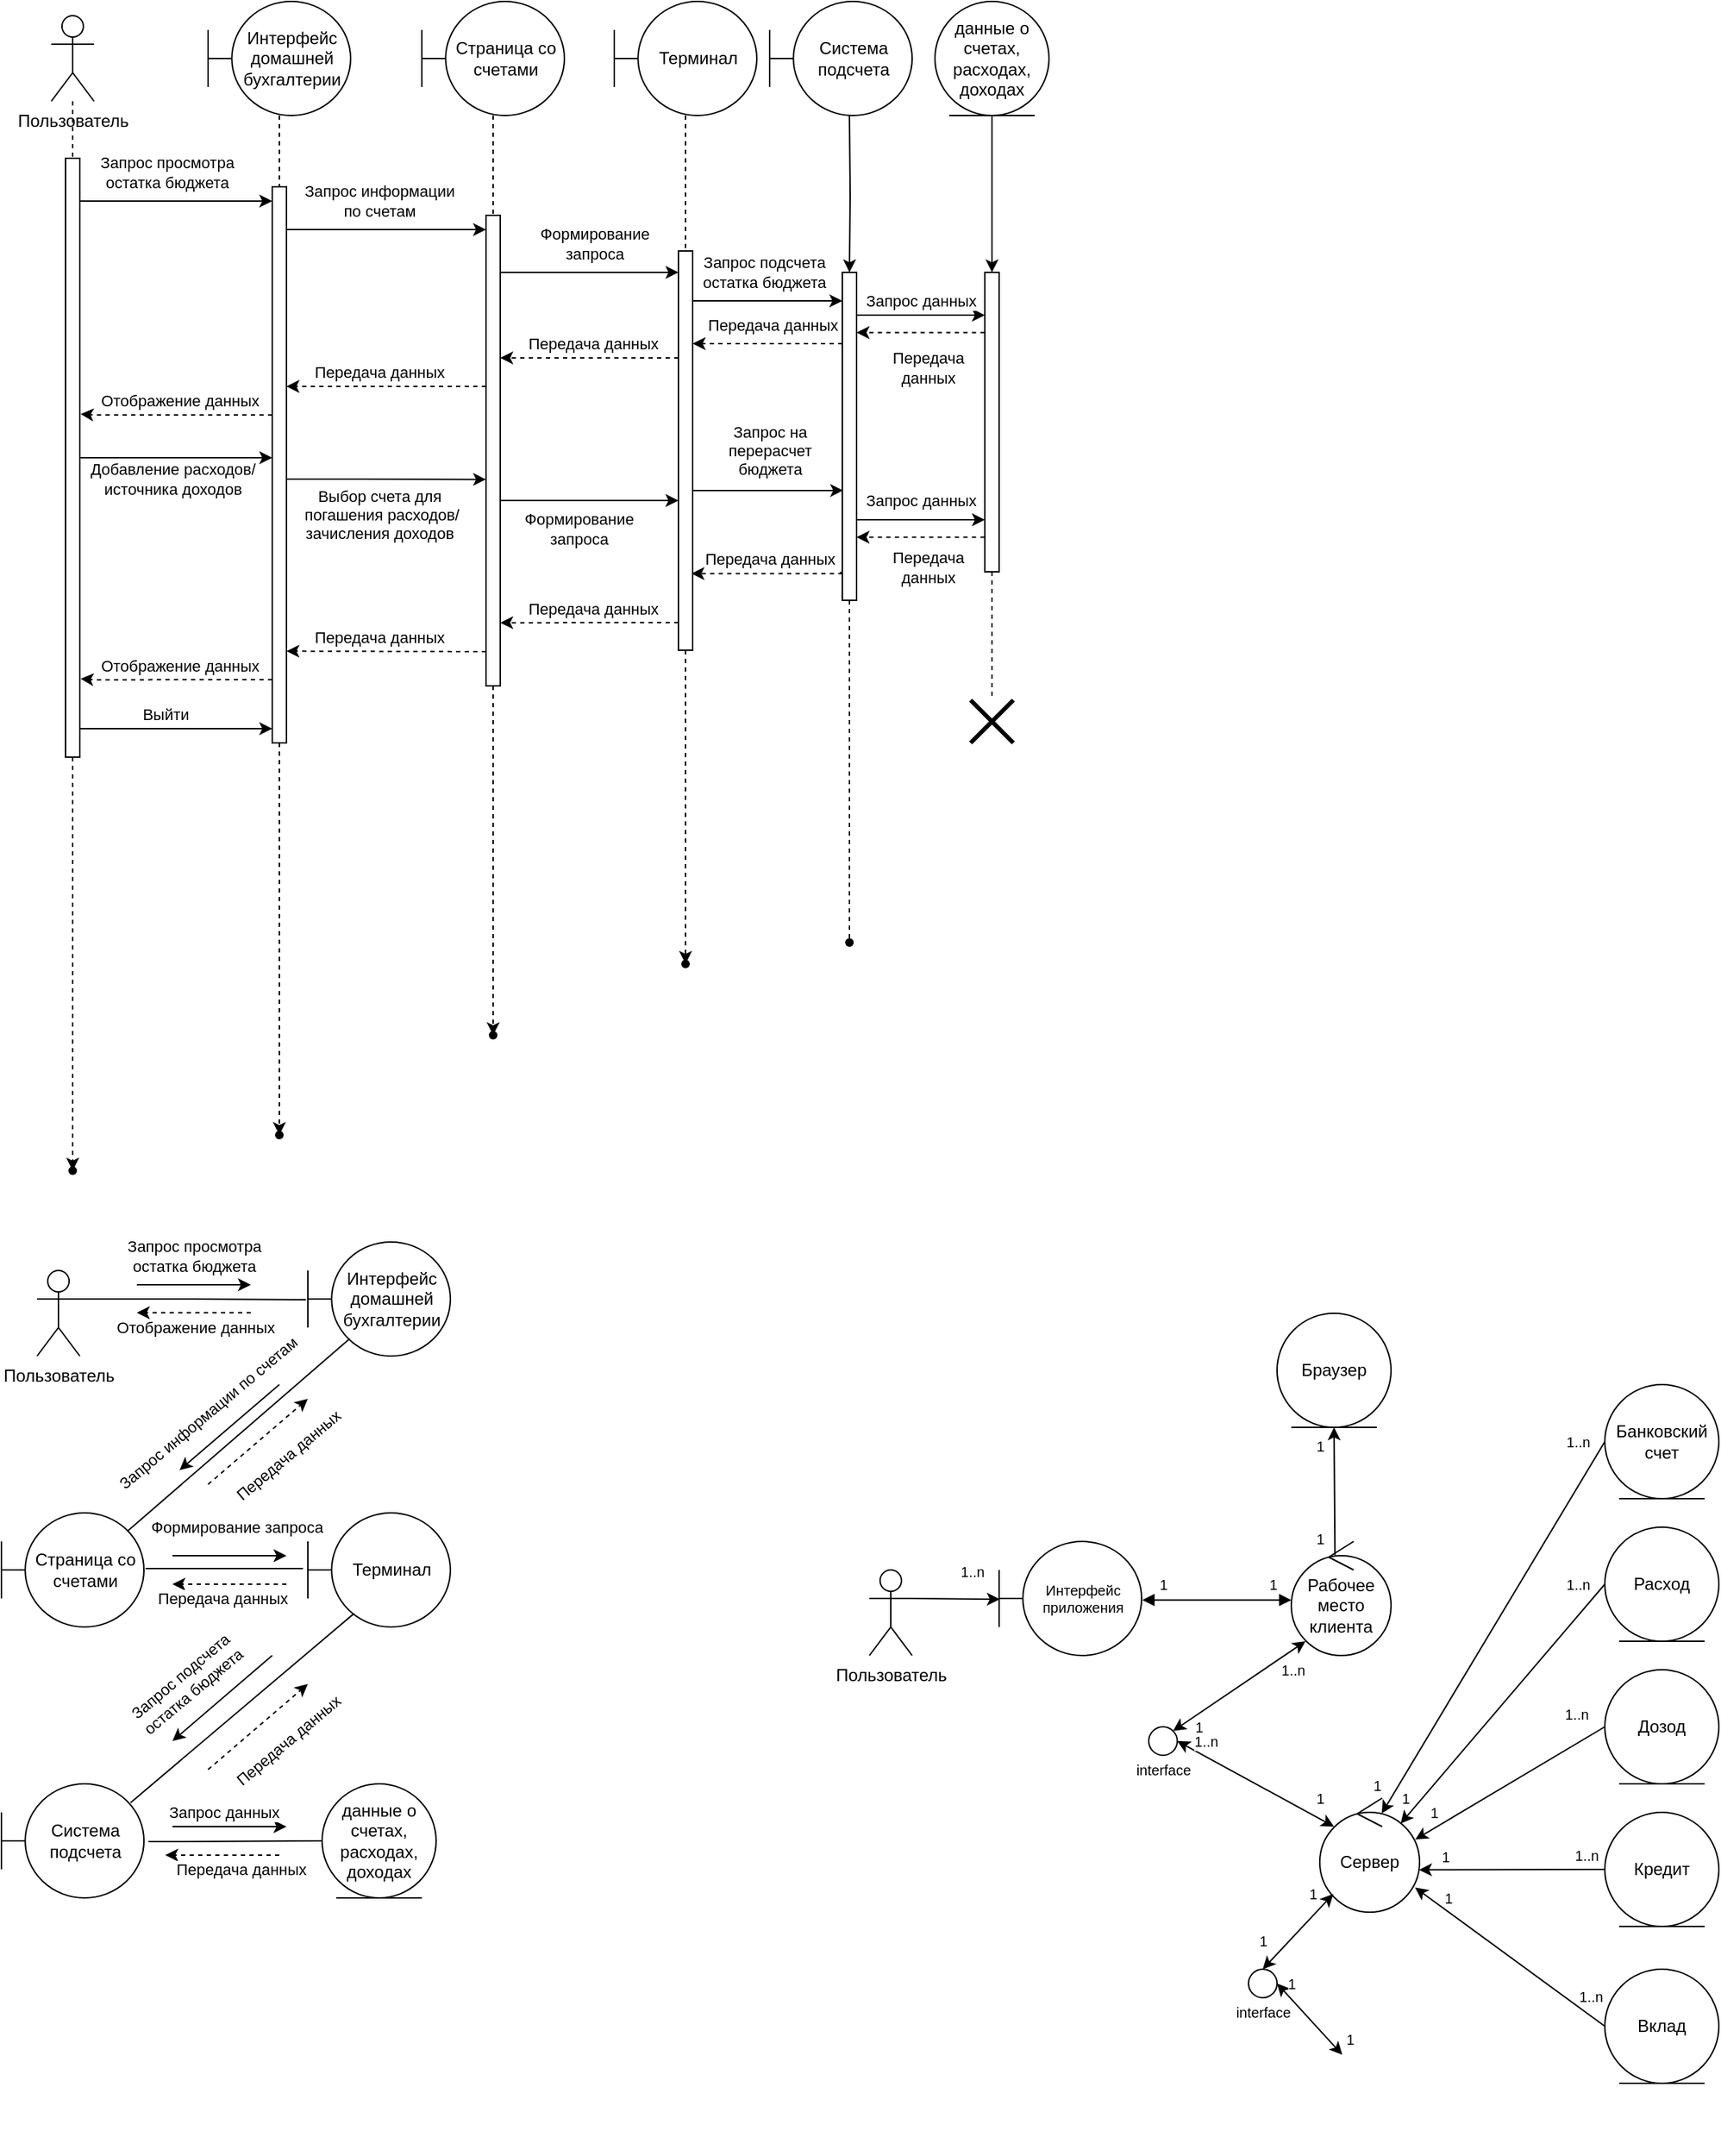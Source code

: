 <mxfile version="16.0.2" type="device"><diagram id="IUMsaHP1PefygcEwfV00" name="Страница 1"><mxGraphModel dx="1258" dy="721" grid="1" gridSize="10" guides="1" tooltips="1" connect="1" arrows="1" fold="1" page="1" pageScale="1" pageWidth="1100" pageHeight="850" math="0" shadow="0"><root><mxCell id="0"/><mxCell id="1" parent="0"/><mxCell id="VyeJ8BX2OvTLz-naT0iA-7" value="" style="edgeStyle=orthogonalEdgeStyle;rounded=0;orthogonalLoop=1;jettySize=auto;html=1;dashed=1;endArrow=none;endFill=0;strokeWidth=1;" parent="1" source="WmO75aCjcq_rgpqYc1Cb-1" target="VyeJ8BX2OvTLz-naT0iA-1" edge="1"><mxGeometry relative="1" as="geometry"/></mxCell><mxCell id="WmO75aCjcq_rgpqYc1Cb-1" value="Пользователь" style="shape=umlActor;verticalLabelPosition=bottom;verticalAlign=top;html=1;" parent="1" vertex="1"><mxGeometry x="70" y="100" width="30" height="60" as="geometry"/></mxCell><mxCell id="VyeJ8BX2OvTLz-naT0iA-5" value="" style="edgeStyle=orthogonalEdgeStyle;rounded=0;orthogonalLoop=1;jettySize=auto;html=1;" parent="1" source="VyeJ8BX2OvTLz-naT0iA-1" target="VyeJ8BX2OvTLz-naT0iA-4" edge="1"><mxGeometry relative="1" as="geometry"><Array as="points"><mxPoint x="150" y="230"/><mxPoint x="150" y="230"/></Array></mxGeometry></mxCell><mxCell id="VyeJ8BX2OvTLz-naT0iA-10" value="Запрос просмотра &lt;br&gt;остатка бюджета" style="edgeLabel;html=1;align=center;verticalAlign=middle;resizable=0;points=[];" parent="VyeJ8BX2OvTLz-naT0iA-5" vertex="1" connectable="0"><mxGeometry x="0.297" y="3" relative="1" as="geometry"><mxPoint x="-27" y="-17" as="offset"/></mxGeometry></mxCell><mxCell id="VyeJ8BX2OvTLz-naT0iA-34" value="" style="edgeStyle=orthogonalEdgeStyle;rounded=0;orthogonalLoop=1;jettySize=auto;html=1;endArrow=classic;endFill=1;strokeWidth=1;" parent="1" source="VyeJ8BX2OvTLz-naT0iA-1" edge="1"><mxGeometry relative="1" as="geometry"><mxPoint x="225" y="410" as="targetPoint"/><Array as="points"><mxPoint x="225" y="410"/></Array></mxGeometry></mxCell><mxCell id="VyeJ8BX2OvTLz-naT0iA-77" value="Добавление расходов/&lt;br&gt;источника доходов" style="edgeLabel;html=1;align=center;verticalAlign=middle;resizable=0;points=[];" parent="VyeJ8BX2OvTLz-naT0iA-34" vertex="1" connectable="0"><mxGeometry x="0.244" y="3" relative="1" as="geometry"><mxPoint x="-19" y="18" as="offset"/></mxGeometry></mxCell><mxCell id="VyeJ8BX2OvTLz-naT0iA-64" value="" style="edgeStyle=orthogonalEdgeStyle;rounded=0;orthogonalLoop=1;jettySize=auto;html=1;dashed=1;endArrow=classic;endFill=1;strokeWidth=1;" parent="1" source="VyeJ8BX2OvTLz-naT0iA-1" target="VyeJ8BX2OvTLz-naT0iA-63" edge="1"><mxGeometry relative="1" as="geometry"/></mxCell><mxCell id="VyeJ8BX2OvTLz-naT0iA-1" value="" style="html=1;points=[];perimeter=orthogonalPerimeter;" parent="1" vertex="1"><mxGeometry x="80" y="200" width="10" height="420" as="geometry"/></mxCell><mxCell id="VyeJ8BX2OvTLz-naT0iA-8" value="" style="edgeStyle=orthogonalEdgeStyle;rounded=0;orthogonalLoop=1;jettySize=auto;html=1;dashed=1;endArrow=none;endFill=0;strokeWidth=1;" parent="1" source="VyeJ8BX2OvTLz-naT0iA-2" target="VyeJ8BX2OvTLz-naT0iA-4" edge="1"><mxGeometry relative="1" as="geometry"/></mxCell><mxCell id="VyeJ8BX2OvTLz-naT0iA-2" value="Интерфейс домашней бухгалтерии" style="shape=umlBoundary;whiteSpace=wrap;html=1;" parent="1" vertex="1"><mxGeometry x="180" y="90" width="100" height="80" as="geometry"/></mxCell><mxCell id="VyeJ8BX2OvTLz-naT0iA-13" value="" style="edgeStyle=orthogonalEdgeStyle;rounded=0;orthogonalLoop=1;jettySize=auto;html=1;endArrow=classic;endFill=1;strokeWidth=1;" parent="1" source="VyeJ8BX2OvTLz-naT0iA-4" target="VyeJ8BX2OvTLz-naT0iA-12" edge="1"><mxGeometry relative="1" as="geometry"><Array as="points"><mxPoint x="300" y="250"/><mxPoint x="300" y="250"/></Array></mxGeometry></mxCell><mxCell id="VyeJ8BX2OvTLz-naT0iA-15" value="Запрос информации&lt;br&gt;по счетам" style="edgeLabel;html=1;align=center;verticalAlign=middle;resizable=0;points=[];" parent="VyeJ8BX2OvTLz-naT0iA-13" vertex="1" connectable="0"><mxGeometry x="0.317" y="-1" relative="1" as="geometry"><mxPoint x="-27" y="-21" as="offset"/></mxGeometry></mxCell><mxCell id="VyeJ8BX2OvTLz-naT0iA-66" value="" style="edgeStyle=orthogonalEdgeStyle;rounded=0;orthogonalLoop=1;jettySize=auto;html=1;dashed=1;endArrow=classic;endFill=1;strokeWidth=1;" parent="1" source="VyeJ8BX2OvTLz-naT0iA-4" target="VyeJ8BX2OvTLz-naT0iA-65" edge="1"><mxGeometry relative="1" as="geometry"/></mxCell><mxCell id="VyeJ8BX2OvTLz-naT0iA-4" value="" style="html=1;points=[];perimeter=orthogonalPerimeter;" parent="1" vertex="1"><mxGeometry x="225" y="220" width="10" height="390" as="geometry"/></mxCell><mxCell id="VyeJ8BX2OvTLz-naT0iA-14" value="" style="edgeStyle=orthogonalEdgeStyle;rounded=0;orthogonalLoop=1;jettySize=auto;html=1;dashed=1;endArrow=none;endFill=0;strokeWidth=1;" parent="1" source="VyeJ8BX2OvTLz-naT0iA-11" target="VyeJ8BX2OvTLz-naT0iA-12" edge="1"><mxGeometry relative="1" as="geometry"/></mxCell><mxCell id="VyeJ8BX2OvTLz-naT0iA-11" value="Страница со счетами" style="shape=umlBoundary;whiteSpace=wrap;html=1;" parent="1" vertex="1"><mxGeometry x="330" y="90" width="100" height="80" as="geometry"/></mxCell><mxCell id="VyeJ8BX2OvTLz-naT0iA-17" value="" style="edgeStyle=orthogonalEdgeStyle;rounded=0;orthogonalLoop=1;jettySize=auto;html=1;endArrow=classic;endFill=1;strokeWidth=1;" parent="1" source="VyeJ8BX2OvTLz-naT0iA-12" target="VyeJ8BX2OvTLz-naT0iA-16" edge="1"><mxGeometry relative="1" as="geometry"><Array as="points"><mxPoint x="430" y="280"/><mxPoint x="430" y="280"/></Array></mxGeometry></mxCell><mxCell id="VyeJ8BX2OvTLz-naT0iA-18" value="Формирование&lt;br&gt;запроса" style="edgeLabel;html=1;align=center;verticalAlign=middle;resizable=0;points=[];" parent="VyeJ8BX2OvTLz-naT0iA-17" vertex="1" connectable="0"><mxGeometry x="-0.193" relative="1" as="geometry"><mxPoint x="15" y="-20" as="offset"/></mxGeometry></mxCell><mxCell id="VyeJ8BX2OvTLz-naT0iA-68" value="" style="edgeStyle=orthogonalEdgeStyle;rounded=0;orthogonalLoop=1;jettySize=auto;html=1;dashed=1;endArrow=classic;endFill=1;strokeWidth=1;" parent="1" source="VyeJ8BX2OvTLz-naT0iA-12" target="VyeJ8BX2OvTLz-naT0iA-67" edge="1"><mxGeometry relative="1" as="geometry"/></mxCell><mxCell id="VyeJ8BX2OvTLz-naT0iA-12" value="" style="html=1;points=[];perimeter=orthogonalPerimeter;" parent="1" vertex="1"><mxGeometry x="375" y="240" width="10" height="330" as="geometry"/></mxCell><mxCell id="VyeJ8BX2OvTLz-naT0iA-25" value="" style="edgeStyle=orthogonalEdgeStyle;rounded=0;orthogonalLoop=1;jettySize=auto;html=1;endArrow=classic;endFill=1;strokeWidth=1;" parent="1" source="VyeJ8BX2OvTLz-naT0iA-16" target="VyeJ8BX2OvTLz-naT0iA-24" edge="1"><mxGeometry relative="1" as="geometry"><Array as="points"><mxPoint x="570" y="300"/><mxPoint x="570" y="300"/></Array></mxGeometry></mxCell><mxCell id="VyeJ8BX2OvTLz-naT0iA-27" value="Запрос подсчета&lt;br&gt;остатка бюджета" style="edgeLabel;html=1;align=center;verticalAlign=middle;resizable=0;points=[];" parent="VyeJ8BX2OvTLz-naT0iA-25" vertex="1" connectable="0"><mxGeometry x="-0.199" relative="1" as="geometry"><mxPoint x="8" y="-20" as="offset"/></mxGeometry></mxCell><mxCell id="VyeJ8BX2OvTLz-naT0iA-30" value="" style="edgeStyle=orthogonalEdgeStyle;rounded=0;orthogonalLoop=1;jettySize=auto;html=1;endArrow=classic;endFill=1;strokeWidth=1;dashed=1;" parent="1" source="VyeJ8BX2OvTLz-naT0iA-16" edge="1"><mxGeometry relative="1" as="geometry"><mxPoint x="385" y="340" as="targetPoint"/><Array as="points"><mxPoint x="385" y="340"/></Array></mxGeometry></mxCell><mxCell id="VyeJ8BX2OvTLz-naT0iA-43" value="Передача данных" style="edgeLabel;html=1;align=center;verticalAlign=middle;resizable=0;points=[];" parent="VyeJ8BX2OvTLz-naT0iA-30" vertex="1" connectable="0"><mxGeometry x="-0.2" y="-3" relative="1" as="geometry"><mxPoint x="-10" y="-7" as="offset"/></mxGeometry></mxCell><mxCell id="VyeJ8BX2OvTLz-naT0iA-70" value="" style="edgeStyle=orthogonalEdgeStyle;rounded=0;orthogonalLoop=1;jettySize=auto;html=1;dashed=1;endArrow=classic;endFill=1;strokeWidth=1;" parent="1" source="VyeJ8BX2OvTLz-naT0iA-16" target="VyeJ8BX2OvTLz-naT0iA-69" edge="1"><mxGeometry relative="1" as="geometry"/></mxCell><mxCell id="VyeJ8BX2OvTLz-naT0iA-74" value="" style="edgeStyle=orthogonalEdgeStyle;rounded=0;orthogonalLoop=1;jettySize=auto;html=1;endArrow=classic;endFill=1;strokeWidth=1;entryX=0.057;entryY=0.665;entryDx=0;entryDy=0;entryPerimeter=0;" parent="1" source="VyeJ8BX2OvTLz-naT0iA-16" target="VyeJ8BX2OvTLz-naT0iA-24" edge="1"><mxGeometry relative="1" as="geometry"><mxPoint x="620" y="441" as="targetPoint"/><Array as="points"><mxPoint x="550" y="433"/><mxPoint x="550" y="433"/></Array></mxGeometry></mxCell><mxCell id="VyeJ8BX2OvTLz-naT0iA-16" value="" style="html=1;points=[];perimeter=orthogonalPerimeter;" parent="1" vertex="1"><mxGeometry x="510" y="265" width="10" height="280" as="geometry"/></mxCell><mxCell id="VyeJ8BX2OvTLz-naT0iA-22" value="" style="edgeStyle=orthogonalEdgeStyle;rounded=0;orthogonalLoop=1;jettySize=auto;html=1;endArrow=none;endFill=0;strokeWidth=1;dashed=1;" parent="1" source="VyeJ8BX2OvTLz-naT0iA-19" target="VyeJ8BX2OvTLz-naT0iA-16" edge="1"><mxGeometry relative="1" as="geometry"/></mxCell><mxCell id="VyeJ8BX2OvTLz-naT0iA-19" value="Терминал" style="shape=umlBoundary;whiteSpace=wrap;html=1;" parent="1" vertex="1"><mxGeometry x="465" y="90" width="100" height="80" as="geometry"/></mxCell><mxCell id="VyeJ8BX2OvTLz-naT0iA-26" value="" style="edgeStyle=orthogonalEdgeStyle;rounded=0;orthogonalLoop=1;jettySize=auto;html=1;endArrow=classic;endFill=1;strokeWidth=1;" parent="1" target="VyeJ8BX2OvTLz-naT0iA-24" edge="1"><mxGeometry relative="1" as="geometry"><mxPoint x="630" y="170" as="sourcePoint"/></mxGeometry></mxCell><mxCell id="VyeJ8BX2OvTLz-naT0iA-28" value="" style="edgeStyle=orthogonalEdgeStyle;rounded=0;orthogonalLoop=1;jettySize=auto;html=1;endArrow=classic;endFill=1;strokeWidth=1;dashed=1;" parent="1" source="VyeJ8BX2OvTLz-naT0iA-24" target="VyeJ8BX2OvTLz-naT0iA-16" edge="1"><mxGeometry relative="1" as="geometry"><Array as="points"><mxPoint x="580" y="330"/><mxPoint x="580" y="330"/></Array></mxGeometry></mxCell><mxCell id="VyeJ8BX2OvTLz-naT0iA-44" value="Передача данных" style="edgeLabel;html=1;align=center;verticalAlign=middle;resizable=0;points=[];" parent="VyeJ8BX2OvTLz-naT0iA-28" vertex="1" connectable="0"><mxGeometry x="-0.219" relative="1" as="geometry"><mxPoint x="-8" y="-13" as="offset"/></mxGeometry></mxCell><mxCell id="VyeJ8BX2OvTLz-naT0iA-102" value="" style="edgeStyle=orthogonalEdgeStyle;rounded=0;orthogonalLoop=1;jettySize=auto;html=1;endArrow=none;endFill=0;strokeWidth=1;dashed=1;" parent="1" source="VyeJ8BX2OvTLz-naT0iA-24" target="VyeJ8BX2OvTLz-naT0iA-101" edge="1"><mxGeometry relative="1" as="geometry"/></mxCell><mxCell id="VyeJ8BX2OvTLz-naT0iA-24" value="" style="html=1;points=[];perimeter=orthogonalPerimeter;" parent="1" vertex="1"><mxGeometry x="625" y="280" width="10" height="230" as="geometry"/></mxCell><mxCell id="VyeJ8BX2OvTLz-naT0iA-31" value="" style="edgeStyle=orthogonalEdgeStyle;rounded=0;orthogonalLoop=1;jettySize=auto;html=1;endArrow=classic;endFill=1;strokeWidth=1;dashed=1;" parent="1" target="VyeJ8BX2OvTLz-naT0iA-4" edge="1"><mxGeometry relative="1" as="geometry"><mxPoint x="375" y="360" as="sourcePoint"/><mxPoint x="260" y="380" as="targetPoint"/><Array as="points"><mxPoint x="375" y="360"/></Array></mxGeometry></mxCell><mxCell id="VyeJ8BX2OvTLz-naT0iA-42" value="Передача данных" style="edgeLabel;html=1;align=center;verticalAlign=middle;resizable=0;points=[];" parent="VyeJ8BX2OvTLz-naT0iA-31" vertex="1" connectable="0"><mxGeometry x="0.026" y="1" relative="1" as="geometry"><mxPoint x="-3" y="-11" as="offset"/></mxGeometry></mxCell><mxCell id="VyeJ8BX2OvTLz-naT0iA-32" value="" style="edgeStyle=orthogonalEdgeStyle;rounded=0;orthogonalLoop=1;jettySize=auto;html=1;endArrow=classic;endFill=1;strokeWidth=1;entryX=1.057;entryY=0.427;entryDx=0;entryDy=0;entryPerimeter=0;dashed=1;" parent="1" target="VyeJ8BX2OvTLz-naT0iA-1" edge="1"><mxGeometry relative="1" as="geometry"><mxPoint x="225" y="380" as="sourcePoint"/><mxPoint x="100" y="380" as="targetPoint"/><Array as="points"><mxPoint x="100" y="380"/></Array></mxGeometry></mxCell><mxCell id="VyeJ8BX2OvTLz-naT0iA-40" value="Отображение данных" style="edgeLabel;html=1;align=center;verticalAlign=middle;resizable=0;points=[];" parent="VyeJ8BX2OvTLz-naT0iA-32" vertex="1" connectable="0"><mxGeometry x="0.116" y="1" relative="1" as="geometry"><mxPoint x="10" y="-11" as="offset"/></mxGeometry></mxCell><mxCell id="VyeJ8BX2OvTLz-naT0iA-36" value="" style="edgeStyle=orthogonalEdgeStyle;rounded=0;orthogonalLoop=1;jettySize=auto;html=1;endArrow=classic;endFill=1;strokeWidth=1;entryX=-0.018;entryY=0.514;entryDx=0;entryDy=0;entryPerimeter=0;" parent="1" source="VyeJ8BX2OvTLz-naT0iA-4" edge="1"><mxGeometry relative="1" as="geometry"><mxPoint x="240.18" y="425.02" as="sourcePoint"/><mxPoint x="375.0" y="425.2" as="targetPoint"/><Array as="points"><mxPoint x="270" y="425"/><mxPoint x="270" y="425"/></Array></mxGeometry></mxCell><mxCell id="VyeJ8BX2OvTLz-naT0iA-78" value="Выбор счета для&lt;br&gt;&amp;nbsp;погашения расходов/&lt;br&gt;зачисления доходов" style="edgeLabel;html=1;align=center;verticalAlign=middle;resizable=0;points=[];" parent="VyeJ8BX2OvTLz-naT0iA-36" vertex="1" connectable="0"><mxGeometry x="-0.171" relative="1" as="geometry"><mxPoint x="7" y="25" as="offset"/></mxGeometry></mxCell><mxCell id="VyeJ8BX2OvTLz-naT0iA-38" value="" style="edgeStyle=orthogonalEdgeStyle;rounded=0;orthogonalLoop=1;jettySize=auto;html=1;endArrow=classic;endFill=1;strokeWidth=1;" parent="1" edge="1"><mxGeometry relative="1" as="geometry"><mxPoint x="385" y="439.999" as="sourcePoint"/><mxPoint x="510" y="440" as="targetPoint"/><Array as="points"><mxPoint x="420" y="439.94"/><mxPoint x="420" y="439.94"/></Array></mxGeometry></mxCell><mxCell id="VyeJ8BX2OvTLz-naT0iA-53" value="" style="edgeStyle=orthogonalEdgeStyle;rounded=0;orthogonalLoop=1;jettySize=auto;html=1;endArrow=classic;endFill=1;strokeWidth=1;dashed=1;" parent="1" edge="1"><mxGeometry relative="1" as="geometry"><mxPoint x="510" y="525.66" as="sourcePoint"/><mxPoint x="385" y="525.66" as="targetPoint"/><Array as="points"><mxPoint x="385" y="525.66"/></Array></mxGeometry></mxCell><mxCell id="VyeJ8BX2OvTLz-naT0iA-54" value="Передача данных" style="edgeLabel;html=1;align=center;verticalAlign=middle;resizable=0;points=[];" parent="VyeJ8BX2OvTLz-naT0iA-53" vertex="1" connectable="0"><mxGeometry x="-0.2" y="-3" relative="1" as="geometry"><mxPoint x="-10" y="-7" as="offset"/></mxGeometry></mxCell><mxCell id="VyeJ8BX2OvTLz-naT0iA-57" value="" style="edgeStyle=orthogonalEdgeStyle;rounded=0;orthogonalLoop=1;jettySize=auto;html=1;endArrow=classic;endFill=1;strokeWidth=1;dashed=1;" parent="1" edge="1"><mxGeometry relative="1" as="geometry"><mxPoint x="375" y="546" as="sourcePoint"/><mxPoint x="235" y="545.66" as="targetPoint"/><Array as="points"><mxPoint x="375" y="545.66"/></Array></mxGeometry></mxCell><mxCell id="VyeJ8BX2OvTLz-naT0iA-58" value="Передача данных" style="edgeLabel;html=1;align=center;verticalAlign=middle;resizable=0;points=[];" parent="VyeJ8BX2OvTLz-naT0iA-57" vertex="1" connectable="0"><mxGeometry x="0.026" y="1" relative="1" as="geometry"><mxPoint x="-3" y="-11" as="offset"/></mxGeometry></mxCell><mxCell id="VyeJ8BX2OvTLz-naT0iA-59" value="" style="edgeStyle=orthogonalEdgeStyle;rounded=0;orthogonalLoop=1;jettySize=auto;html=1;endArrow=classic;endFill=1;strokeWidth=1;entryX=1.057;entryY=0.427;entryDx=0;entryDy=0;entryPerimeter=0;dashed=1;" parent="1" edge="1"><mxGeometry relative="1" as="geometry"><mxPoint x="225" y="565.66" as="sourcePoint"/><mxPoint x="90.57" y="565.0" as="targetPoint"/><Array as="points"><mxPoint x="100" y="565.66"/></Array></mxGeometry></mxCell><mxCell id="VyeJ8BX2OvTLz-naT0iA-60" value="Отображение данных" style="edgeLabel;html=1;align=center;verticalAlign=middle;resizable=0;points=[];" parent="VyeJ8BX2OvTLz-naT0iA-59" vertex="1" connectable="0"><mxGeometry x="0.116" y="1" relative="1" as="geometry"><mxPoint x="10" y="-11" as="offset"/></mxGeometry></mxCell><mxCell id="VyeJ8BX2OvTLz-naT0iA-61" value="" style="edgeStyle=orthogonalEdgeStyle;rounded=0;orthogonalLoop=1;jettySize=auto;html=1;endArrow=classic;endFill=1;strokeWidth=1;" parent="1" edge="1"><mxGeometry relative="1" as="geometry"><mxPoint x="90" y="600" as="sourcePoint"/><mxPoint x="225" y="600" as="targetPoint"/><Array as="points"><mxPoint x="225" y="600"/></Array></mxGeometry></mxCell><mxCell id="VyeJ8BX2OvTLz-naT0iA-62" value="Выйти" style="edgeLabel;html=1;align=center;verticalAlign=middle;resizable=0;points=[];" parent="VyeJ8BX2OvTLz-naT0iA-61" vertex="1" connectable="0"><mxGeometry x="0.2" y="-1" relative="1" as="geometry"><mxPoint x="-21" y="-11" as="offset"/></mxGeometry></mxCell><mxCell id="VyeJ8BX2OvTLz-naT0iA-63" value="" style="shape=waypoint;sketch=0;size=6;pointerEvents=1;points=[];fillColor=default;resizable=0;rotatable=0;perimeter=centerPerimeter;snapToPoint=1;" parent="1" vertex="1"><mxGeometry x="65" y="890" width="40" height="40" as="geometry"/></mxCell><mxCell id="VyeJ8BX2OvTLz-naT0iA-65" value="" style="shape=waypoint;sketch=0;size=6;pointerEvents=1;points=[];fillColor=default;resizable=0;rotatable=0;perimeter=centerPerimeter;snapToPoint=1;" parent="1" vertex="1"><mxGeometry x="210" y="865" width="40" height="40" as="geometry"/></mxCell><mxCell id="VyeJ8BX2OvTLz-naT0iA-67" value="" style="shape=waypoint;sketch=0;size=6;pointerEvents=1;points=[];fillColor=default;resizable=0;rotatable=0;perimeter=centerPerimeter;snapToPoint=1;" parent="1" vertex="1"><mxGeometry x="360" y="795" width="40" height="40" as="geometry"/></mxCell><mxCell id="VyeJ8BX2OvTLz-naT0iA-69" value="" style="shape=waypoint;sketch=0;size=6;pointerEvents=1;points=[];fillColor=default;resizable=0;rotatable=0;perimeter=centerPerimeter;snapToPoint=1;" parent="1" vertex="1"><mxGeometry x="495" y="745" width="40" height="40" as="geometry"/></mxCell><mxCell id="VyeJ8BX2OvTLz-naT0iA-76" value="" style="edgeStyle=orthogonalEdgeStyle;rounded=0;orthogonalLoop=1;jettySize=auto;html=1;endArrow=classic;endFill=1;strokeWidth=1;dashed=1;entryX=0.915;entryY=0.808;entryDx=0;entryDy=0;entryPerimeter=0;" parent="1" target="VyeJ8BX2OvTLz-naT0iA-16" edge="1"><mxGeometry relative="1" as="geometry"><mxPoint x="624" y="490" as="sourcePoint"/><mxPoint x="526.0" y="490.12" as="targetPoint"/><Array as="points"><mxPoint x="624" y="491"/></Array></mxGeometry></mxCell><mxCell id="VyeJ8BX2OvTLz-naT0iA-82" value="Формирование&lt;br&gt;запроса" style="edgeLabel;html=1;align=center;verticalAlign=middle;resizable=0;points=[];" parent="1" vertex="1" connectable="0"><mxGeometry x="440" y="460" as="geometry"/></mxCell><mxCell id="VyeJ8BX2OvTLz-naT0iA-81" value="" style="shape=umlDestroy;whiteSpace=wrap;html=1;strokeWidth=3;" parent="1" vertex="1"><mxGeometry x="715" y="580" width="30" height="30" as="geometry"/></mxCell><mxCell id="VyeJ8BX2OvTLz-naT0iA-91" value="Передача данных" style="edgeLabel;html=1;align=center;verticalAlign=middle;resizable=0;points=[];" parent="1" vertex="1" connectable="0"><mxGeometry x="574" y="481.0" as="geometry"/></mxCell><mxCell id="VyeJ8BX2OvTLz-naT0iA-92" value="" style="edgeStyle=orthogonalEdgeStyle;rounded=0;orthogonalLoop=1;jettySize=auto;html=1;endArrow=classic;endFill=1;strokeWidth=1;" parent="1" source="VyeJ8BX2OvTLz-naT0iA-93" target="VyeJ8BX2OvTLz-naT0iA-97" edge="1"><mxGeometry relative="1" as="geometry"/></mxCell><mxCell id="VyeJ8BX2OvTLz-naT0iA-93" value="данные о счетах, расходах, доходах" style="ellipse;shape=umlEntity;whiteSpace=wrap;html=1;" parent="1" vertex="1"><mxGeometry x="690" y="90" width="80" height="80" as="geometry"/></mxCell><mxCell id="VyeJ8BX2OvTLz-naT0iA-97" value="" style="html=1;points=[];perimeter=orthogonalPerimeter;" parent="1" vertex="1"><mxGeometry x="725" y="280" width="10" height="210" as="geometry"/></mxCell><mxCell id="VyeJ8BX2OvTLz-naT0iA-98" value="" style="edgeStyle=orthogonalEdgeStyle;rounded=0;orthogonalLoop=1;jettySize=auto;html=1;dashed=1;endArrow=none;endFill=0;strokeWidth=1;" parent="1" source="VyeJ8BX2OvTLz-naT0iA-97" edge="1"><mxGeometry relative="1" as="geometry"><mxPoint x="730" y="510" as="sourcePoint"/><mxPoint x="730" y="580" as="targetPoint"/><Array as="points"/></mxGeometry></mxCell><mxCell id="VyeJ8BX2OvTLz-naT0iA-100" value="Система подсчета" style="shape=umlBoundary;whiteSpace=wrap;html=1;" parent="1" vertex="1"><mxGeometry x="574" y="90" width="100" height="80" as="geometry"/></mxCell><mxCell id="VyeJ8BX2OvTLz-naT0iA-101" value="" style="shape=waypoint;sketch=0;size=6;pointerEvents=1;points=[];fillColor=default;resizable=0;rotatable=0;perimeter=centerPerimeter;snapToPoint=1;" parent="1" vertex="1"><mxGeometry x="610" y="730" width="40" height="40" as="geometry"/></mxCell><mxCell id="VyeJ8BX2OvTLz-naT0iA-104" value="" style="edgeStyle=orthogonalEdgeStyle;rounded=0;orthogonalLoop=1;jettySize=auto;html=1;endArrow=classic;endFill=1;strokeWidth=1;" parent="1" edge="1"><mxGeometry relative="1" as="geometry"><mxPoint x="635" y="310" as="sourcePoint"/><mxPoint x="725" y="310" as="targetPoint"/><Array as="points"><mxPoint x="635" y="310"/><mxPoint x="725" y="310"/></Array></mxGeometry></mxCell><mxCell id="VyeJ8BX2OvTLz-naT0iA-111" value="Запрос данных" style="edgeLabel;html=1;align=center;verticalAlign=middle;resizable=0;points=[];" parent="VyeJ8BX2OvTLz-naT0iA-104" vertex="1" connectable="0"><mxGeometry x="-0.178" y="1" relative="1" as="geometry"><mxPoint x="8" y="-9" as="offset"/></mxGeometry></mxCell><mxCell id="VyeJ8BX2OvTLz-naT0iA-106" value="Запрос на &lt;br&gt;перерасчет &lt;br&gt;бюджета" style="edgeLabel;html=1;align=center;verticalAlign=middle;resizable=0;points=[];" parent="1" vertex="1" connectable="0"><mxGeometry x="574.003" y="405" as="geometry"/></mxCell><mxCell id="VyeJ8BX2OvTLz-naT0iA-108" value="" style="edgeStyle=orthogonalEdgeStyle;rounded=0;orthogonalLoop=1;jettySize=auto;html=1;endArrow=classic;endFill=1;strokeWidth=1;exitX=-0.014;exitY=0.201;exitDx=0;exitDy=0;exitPerimeter=0;dashed=1;" parent="1" source="VyeJ8BX2OvTLz-naT0iA-97" target="VyeJ8BX2OvTLz-naT0iA-24" edge="1"><mxGeometry relative="1" as="geometry"><mxPoint x="645.0" y="320" as="sourcePoint"/><mxPoint x="735" y="320" as="targetPoint"/><Array as="points"><mxPoint x="660" y="322"/><mxPoint x="660" y="322"/></Array></mxGeometry></mxCell><mxCell id="VyeJ8BX2OvTLz-naT0iA-109" value="" style="edgeStyle=orthogonalEdgeStyle;rounded=0;orthogonalLoop=1;jettySize=auto;html=1;endArrow=classic;endFill=1;strokeWidth=1;" parent="1" edge="1"><mxGeometry relative="1" as="geometry"><mxPoint x="635.0" y="453.54" as="sourcePoint"/><mxPoint x="725" y="453.54" as="targetPoint"/><Array as="points"><mxPoint x="635" y="453.54"/><mxPoint x="725" y="453.54"/></Array></mxGeometry></mxCell><mxCell id="VyeJ8BX2OvTLz-naT0iA-110" value="" style="edgeStyle=orthogonalEdgeStyle;rounded=0;orthogonalLoop=1;jettySize=auto;html=1;endArrow=classic;endFill=1;strokeWidth=1;exitX=-0.014;exitY=0.201;exitDx=0;exitDy=0;exitPerimeter=0;dashed=1;" parent="1" edge="1"><mxGeometry relative="1" as="geometry"><mxPoint x="724.86" y="465.75" as="sourcePoint"/><mxPoint x="635.0" y="465.754" as="targetPoint"/><Array as="points"><mxPoint x="660" y="465.54"/><mxPoint x="660" y="465.54"/></Array></mxGeometry></mxCell><mxCell id="VyeJ8BX2OvTLz-naT0iA-112" value="Запрос данных" style="edgeLabel;html=1;align=center;verticalAlign=middle;resizable=0;points=[];" parent="1" vertex="1" connectable="0"><mxGeometry x="680.003" y="440" as="geometry"/></mxCell><mxCell id="VyeJ8BX2OvTLz-naT0iA-113" value="Передача &lt;br&gt;данных" style="edgeLabel;html=1;align=center;verticalAlign=middle;resizable=0;points=[];" parent="1" vertex="1" connectable="0"><mxGeometry x="690" y="490.0" as="geometry"><mxPoint x="-5" y="-3" as="offset"/></mxGeometry></mxCell><mxCell id="VyeJ8BX2OvTLz-naT0iA-114" value="Передача &lt;br&gt;данных" style="edgeLabel;html=1;align=center;verticalAlign=middle;resizable=0;points=[];" parent="1" vertex="1" connectable="0"><mxGeometry x="690" y="350.0" as="geometry"><mxPoint x="-5" y="-3" as="offset"/></mxGeometry></mxCell><mxCell id="_tjFH5h19SNLQCKci22T-16" style="edgeStyle=orthogonalEdgeStyle;rounded=0;orthogonalLoop=1;jettySize=auto;html=1;exitX=1;exitY=0.333;exitDx=0;exitDy=0;exitPerimeter=0;entryX=-0.013;entryY=0.507;entryDx=0;entryDy=0;entryPerimeter=0;endArrow=none;endFill=0;" parent="1" source="_tjFH5h19SNLQCKci22T-8" target="_tjFH5h19SNLQCKci22T-9" edge="1"><mxGeometry relative="1" as="geometry"/></mxCell><mxCell id="_tjFH5h19SNLQCKci22T-8" value="Пользователь" style="shape=umlActor;verticalLabelPosition=bottom;verticalAlign=top;html=1;" parent="1" vertex="1"><mxGeometry x="60" y="980" width="30" height="60" as="geometry"/></mxCell><mxCell id="_tjFH5h19SNLQCKci22T-9" value="Интерфейс домашней бухгалтерии" style="shape=umlBoundary;whiteSpace=wrap;html=1;" parent="1" vertex="1"><mxGeometry x="250" y="960" width="100" height="80" as="geometry"/></mxCell><mxCell id="_tjFH5h19SNLQCKci22T-10" value="Страница со счетами" style="shape=umlBoundary;whiteSpace=wrap;html=1;" parent="1" vertex="1"><mxGeometry x="35" y="1150" width="100" height="80" as="geometry"/></mxCell><mxCell id="_tjFH5h19SNLQCKci22T-11" value="Терминал" style="shape=umlBoundary;whiteSpace=wrap;html=1;" parent="1" vertex="1"><mxGeometry x="250" y="1150" width="100" height="80" as="geometry"/></mxCell><mxCell id="_tjFH5h19SNLQCKci22T-12" value="данные о счетах, расходах, доходах" style="ellipse;shape=umlEntity;whiteSpace=wrap;html=1;" parent="1" vertex="1"><mxGeometry x="260" y="1340" width="80" height="80" as="geometry"/></mxCell><mxCell id="_tjFH5h19SNLQCKci22T-13" value="Система подсчета" style="shape=umlBoundary;whiteSpace=wrap;html=1;" parent="1" vertex="1"><mxGeometry x="35" y="1340" width="100" height="80" as="geometry"/></mxCell><mxCell id="_tjFH5h19SNLQCKci22T-17" value="" style="endArrow=none;html=1;rounded=0;exitX=0.885;exitY=0.159;exitDx=0;exitDy=0;exitPerimeter=0;entryX=0.293;entryY=0.849;entryDx=0;entryDy=0;entryPerimeter=0;" parent="1" source="_tjFH5h19SNLQCKci22T-10" target="_tjFH5h19SNLQCKci22T-9" edge="1"><mxGeometry width="50" height="50" relative="1" as="geometry"><mxPoint x="180" y="1140" as="sourcePoint"/><mxPoint x="230" y="1090" as="targetPoint"/></mxGeometry></mxCell><mxCell id="_tjFH5h19SNLQCKci22T-18" value="" style="endArrow=none;html=1;rounded=0;entryX=-0.034;entryY=0.488;entryDx=0;entryDy=0;entryPerimeter=0;exitX=1.011;exitY=0.488;exitDx=0;exitDy=0;exitPerimeter=0;" parent="1" source="_tjFH5h19SNLQCKci22T-10" target="_tjFH5h19SNLQCKci22T-11" edge="1"><mxGeometry width="50" height="50" relative="1" as="geometry"><mxPoint x="180" y="1140" as="sourcePoint"/><mxPoint x="230" y="1090" as="targetPoint"/></mxGeometry></mxCell><mxCell id="_tjFH5h19SNLQCKci22T-19" value="" style="endArrow=none;html=1;rounded=0;entryX=0.324;entryY=0.882;entryDx=0;entryDy=0;entryPerimeter=0;exitX=0.906;exitY=0.165;exitDx=0;exitDy=0;exitPerimeter=0;" parent="1" source="_tjFH5h19SNLQCKci22T-13" target="_tjFH5h19SNLQCKci22T-11" edge="1"><mxGeometry width="50" height="50" relative="1" as="geometry"><mxPoint x="180" y="1140" as="sourcePoint"/><mxPoint x="230" y="1090" as="targetPoint"/></mxGeometry></mxCell><mxCell id="_tjFH5h19SNLQCKci22T-20" value="" style="endArrow=none;html=1;rounded=0;entryX=0;entryY=0.5;entryDx=0;entryDy=0;exitX=1.032;exitY=0.507;exitDx=0;exitDy=0;exitPerimeter=0;" parent="1" source="_tjFH5h19SNLQCKci22T-13" target="_tjFH5h19SNLQCKci22T-12" edge="1"><mxGeometry width="50" height="50" relative="1" as="geometry"><mxPoint x="180" y="1140" as="sourcePoint"/><mxPoint x="230" y="1090" as="targetPoint"/></mxGeometry></mxCell><mxCell id="_tjFH5h19SNLQCKci22T-21" value="" style="endArrow=classic;html=1;rounded=0;" parent="1" edge="1"><mxGeometry width="50" height="50" relative="1" as="geometry"><mxPoint x="130" y="990" as="sourcePoint"/><mxPoint x="210" y="990" as="targetPoint"/></mxGeometry></mxCell><mxCell id="_tjFH5h19SNLQCKci22T-28" value="Запрос просмотра &lt;br&gt;остатка бюджета" style="edgeLabel;html=1;align=center;verticalAlign=middle;resizable=0;points=[];" parent="_tjFH5h19SNLQCKci22T-21" vertex="1" connectable="0"><mxGeometry x="-0.452" y="-3" relative="1" as="geometry"><mxPoint x="18" y="-23" as="offset"/></mxGeometry></mxCell><mxCell id="_tjFH5h19SNLQCKci22T-22" value="" style="endArrow=classic;html=1;rounded=0;" parent="1" edge="1"><mxGeometry width="50" height="50" relative="1" as="geometry"><mxPoint x="155" y="1180" as="sourcePoint"/><mxPoint x="235" y="1180" as="targetPoint"/></mxGeometry></mxCell><mxCell id="_tjFH5h19SNLQCKci22T-33" value="Формирование запроса" style="edgeLabel;html=1;align=center;verticalAlign=middle;resizable=0;points=[];" parent="_tjFH5h19SNLQCKci22T-22" vertex="1" connectable="0"><mxGeometry x="0.423" y="2" relative="1" as="geometry"><mxPoint x="-12" y="-18" as="offset"/></mxGeometry></mxCell><mxCell id="_tjFH5h19SNLQCKci22T-23" value="" style="endArrow=classic;html=1;rounded=0;" parent="1" edge="1"><mxGeometry width="50" height="50" relative="1" as="geometry"><mxPoint x="155" y="1370" as="sourcePoint"/><mxPoint x="235" y="1370" as="targetPoint"/></mxGeometry></mxCell><mxCell id="_tjFH5h19SNLQCKci22T-34" value="Запрос данных" style="edgeLabel;html=1;align=center;verticalAlign=middle;resizable=0;points=[];" parent="_tjFH5h19SNLQCKci22T-23" vertex="1" connectable="0"><mxGeometry x="0.445" relative="1" as="geometry"><mxPoint x="-22" y="-10" as="offset"/></mxGeometry></mxCell><mxCell id="_tjFH5h19SNLQCKci22T-24" value="" style="endArrow=classic;html=1;rounded=0;dashed=1;" parent="1" edge="1"><mxGeometry width="50" height="50" relative="1" as="geometry"><mxPoint x="230" y="1390" as="sourcePoint"/><mxPoint x="150" y="1390" as="targetPoint"/></mxGeometry></mxCell><mxCell id="_tjFH5h19SNLQCKci22T-35" value="Передача данных" style="edgeLabel;html=1;align=center;verticalAlign=middle;resizable=0;points=[];" parent="_tjFH5h19SNLQCKci22T-24" vertex="1" connectable="0"><mxGeometry x="-0.33" y="1" relative="1" as="geometry"><mxPoint y="9" as="offset"/></mxGeometry></mxCell><mxCell id="_tjFH5h19SNLQCKci22T-25" value="" style="endArrow=classic;html=1;rounded=0;dashed=1;" parent="1" edge="1"><mxGeometry width="50" height="50" relative="1" as="geometry"><mxPoint x="235" y="1200" as="sourcePoint"/><mxPoint x="155" y="1200" as="targetPoint"/></mxGeometry></mxCell><mxCell id="_tjFH5h19SNLQCKci22T-26" value="" style="endArrow=classic;html=1;rounded=0;dashed=1;" parent="1" edge="1"><mxGeometry width="50" height="50" relative="1" as="geometry"><mxPoint x="210" y="1009.57" as="sourcePoint"/><mxPoint x="130" y="1009.57" as="targetPoint"/></mxGeometry></mxCell><mxCell id="_tjFH5h19SNLQCKci22T-43" value="Отображение данных" style="edgeLabel;html=1;align=center;verticalAlign=middle;resizable=0;points=[];" parent="_tjFH5h19SNLQCKci22T-26" vertex="1" connectable="0"><mxGeometry x="0.365" y="-1" relative="1" as="geometry"><mxPoint x="15" y="11" as="offset"/></mxGeometry></mxCell><mxCell id="_tjFH5h19SNLQCKci22T-29" value="" style="endArrow=classic;html=1;rounded=0;" parent="1" edge="1"><mxGeometry width="50" height="50" relative="1" as="geometry"><mxPoint x="230" y="1060" as="sourcePoint"/><mxPoint x="160" y="1120" as="targetPoint"/></mxGeometry></mxCell><mxCell id="_tjFH5h19SNLQCKci22T-30" value="Запрос информации по счетам" style="edgeLabel;html=1;align=center;verticalAlign=middle;resizable=0;points=[];rotation=-40;" parent="_tjFH5h19SNLQCKci22T-29" vertex="1" connectable="0"><mxGeometry x="-0.452" y="-3" relative="1" as="geometry"><mxPoint x="-29" y="6" as="offset"/></mxGeometry></mxCell><mxCell id="_tjFH5h19SNLQCKci22T-31" value="" style="endArrow=classic;html=1;rounded=0;" parent="1" edge="1"><mxGeometry width="50" height="50" relative="1" as="geometry"><mxPoint x="225" y="1250" as="sourcePoint"/><mxPoint x="155" y="1310" as="targetPoint"/></mxGeometry></mxCell><mxCell id="_tjFH5h19SNLQCKci22T-32" value="Запрос подсчета&lt;br&gt;остатка бюджета" style="edgeLabel;html=1;align=center;verticalAlign=middle;resizable=0;points=[];rotation=-40;" parent="_tjFH5h19SNLQCKci22T-31" vertex="1" connectable="0"><mxGeometry x="-0.452" y="-3" relative="1" as="geometry"><mxPoint x="-39" y="6" as="offset"/></mxGeometry></mxCell><mxCell id="_tjFH5h19SNLQCKci22T-36" value="" style="endArrow=classic;html=1;rounded=0;dashed=1;" parent="1" edge="1"><mxGeometry width="50" height="50" relative="1" as="geometry"><mxPoint x="180" y="1330" as="sourcePoint"/><mxPoint x="250" y="1270" as="targetPoint"/></mxGeometry></mxCell><mxCell id="_tjFH5h19SNLQCKci22T-37" value="Передача данных" style="edgeLabel;html=1;align=center;verticalAlign=middle;resizable=0;points=[];rotation=-40;" parent="_tjFH5h19SNLQCKci22T-36" vertex="1" connectable="0"><mxGeometry x="-0.452" y="-3" relative="1" as="geometry"><mxPoint x="34" y="-6" as="offset"/></mxGeometry></mxCell><mxCell id="_tjFH5h19SNLQCKci22T-40" value="" style="endArrow=classic;html=1;rounded=0;dashed=1;" parent="1" edge="1"><mxGeometry width="50" height="50" relative="1" as="geometry"><mxPoint x="180" y="1130" as="sourcePoint"/><mxPoint x="250" y="1070" as="targetPoint"/></mxGeometry></mxCell><mxCell id="_tjFH5h19SNLQCKci22T-41" value="Передача данных" style="edgeLabel;html=1;align=center;verticalAlign=middle;resizable=0;points=[];rotation=-40;" parent="_tjFH5h19SNLQCKci22T-40" vertex="1" connectable="0"><mxGeometry x="-0.452" y="-3" relative="1" as="geometry"><mxPoint x="34" y="-6" as="offset"/></mxGeometry></mxCell><mxCell id="_tjFH5h19SNLQCKci22T-42" value="Передача данных" style="edgeLabel;html=1;align=center;verticalAlign=middle;resizable=0;points=[];" parent="1" vertex="1" connectable="0"><mxGeometry x="190.003" y="1210" as="geometry"/></mxCell><mxCell id="bawAK14LA99NwnR2-8Tn-1" value="Браузер" style="ellipse;shape=umlEntity;whiteSpace=wrap;html=1;" vertex="1" parent="1"><mxGeometry x="930" y="1010" width="80" height="80" as="geometry"/></mxCell><mxCell id="bawAK14LA99NwnR2-8Tn-2" value="Вклад" style="ellipse;shape=umlEntity;whiteSpace=wrap;html=1;" vertex="1" parent="1"><mxGeometry x="1160" y="1470" width="80" height="80" as="geometry"/></mxCell><mxCell id="bawAK14LA99NwnR2-8Tn-3" value="Кредит" style="ellipse;shape=umlEntity;whiteSpace=wrap;html=1;" vertex="1" parent="1"><mxGeometry x="1160" y="1360" width="80" height="80" as="geometry"/></mxCell><mxCell id="bawAK14LA99NwnR2-8Tn-4" value="Дозод" style="ellipse;shape=umlEntity;whiteSpace=wrap;html=1;" vertex="1" parent="1"><mxGeometry x="1160" y="1260" width="80" height="80" as="geometry"/></mxCell><mxCell id="bawAK14LA99NwnR2-8Tn-5" value="Расход" style="ellipse;shape=umlEntity;whiteSpace=wrap;html=1;" vertex="1" parent="1"><mxGeometry x="1160" y="1160" width="80" height="80" as="geometry"/></mxCell><mxCell id="bawAK14LA99NwnR2-8Tn-6" value="Банковский счет" style="ellipse;shape=umlEntity;whiteSpace=wrap;html=1;" vertex="1" parent="1"><mxGeometry x="1160" y="1060" width="80" height="80" as="geometry"/></mxCell><mxCell id="bawAK14LA99NwnR2-8Tn-7" value="Сервер" style="ellipse;shape=umlControl;whiteSpace=wrap;html=1;" vertex="1" parent="1"><mxGeometry x="960" y="1350" width="70" height="80" as="geometry"/></mxCell><mxCell id="bawAK14LA99NwnR2-8Tn-8" value="Рабочее место клиента" style="ellipse;shape=umlControl;whiteSpace=wrap;html=1;" vertex="1" parent="1"><mxGeometry x="940" y="1170" width="70" height="80" as="geometry"/></mxCell><mxCell id="bawAK14LA99NwnR2-8Tn-9" value="Пользователь" style="shape=umlActor;verticalLabelPosition=bottom;verticalAlign=top;html=1;" vertex="1" parent="1"><mxGeometry x="644" y="1190" width="30" height="60" as="geometry"/></mxCell><mxCell id="bawAK14LA99NwnR2-8Tn-12" value="" style="ellipse;whiteSpace=wrap;html=1;aspect=fixed;" vertex="1" parent="1"><mxGeometry x="910" y="1470" width="20" height="20" as="geometry"/></mxCell><mxCell id="bawAK14LA99NwnR2-8Tn-13" value="" style="ellipse;whiteSpace=wrap;html=1;aspect=fixed;" vertex="1" parent="1"><mxGeometry x="840" y="1300" width="20" height="20" as="geometry"/></mxCell><mxCell id="bawAK14LA99NwnR2-8Tn-19" value="" style="shape=image;verticalLabelPosition=bottom;labelBackgroundColor=#ffffff;verticalAlign=top;aspect=fixed;imageAspect=0;image=https://static.tildacdn.com/tild3365-3231-4565-a566-666264663163/787-7875831_dns-logo.png;" vertex="1" parent="1"><mxGeometry x="940" y="1530" width="71.51" height="70" as="geometry"/></mxCell><mxCell id="bawAK14LA99NwnR2-8Tn-29" value="" style="endArrow=classic;html=1;rounded=0;fontSize=21;exitX=1;exitY=0.333;exitDx=0;exitDy=0;exitPerimeter=0;entryX=0.006;entryY=0.382;entryDx=0;entryDy=0;entryPerimeter=0;" edge="1" parent="1" source="bawAK14LA99NwnR2-8Tn-9"><mxGeometry width="50" height="50" relative="1" as="geometry"><mxPoint x="740" y="1330" as="sourcePoint"/><mxPoint x="735.48" y="1210.56" as="targetPoint"/></mxGeometry></mxCell><mxCell id="bawAK14LA99NwnR2-8Tn-30" value="&lt;font style=&quot;font-size: 10px; line-height: 0;&quot;&gt;1..n&lt;/font&gt;" style="edgeLabel;html=1;align=center;verticalAlign=middle;resizable=0;points=[];fontSize=10;" vertex="1" connectable="0" parent="bawAK14LA99NwnR2-8Tn-29"><mxGeometry x="0.409" relative="1" as="geometry"><mxPoint x="-2" y="-20" as="offset"/></mxGeometry></mxCell><mxCell id="bawAK14LA99NwnR2-8Tn-31" value="Интерфейс приложения" style="shape=umlBoundary;whiteSpace=wrap;html=1;fontSize=10;strokeWidth=1;fillColor=#FFFFFF;" vertex="1" parent="1"><mxGeometry x="735" y="1170" width="100" height="80" as="geometry"/></mxCell><mxCell id="bawAK14LA99NwnR2-8Tn-33" value="" style="endArrow=block;startArrow=block;endFill=1;startFill=1;html=1;rounded=0;fontSize=10;exitX=1.005;exitY=0.514;exitDx=0;exitDy=0;exitPerimeter=0;entryX=0;entryY=0.514;entryDx=0;entryDy=0;entryPerimeter=0;" edge="1" parent="1" source="bawAK14LA99NwnR2-8Tn-31" target="bawAK14LA99NwnR2-8Tn-8"><mxGeometry width="160" relative="1" as="geometry"><mxPoint x="830" y="1320" as="sourcePoint"/><mxPoint x="990" y="1320" as="targetPoint"/></mxGeometry></mxCell><mxCell id="bawAK14LA99NwnR2-8Tn-34" value="1" style="edgeLabel;html=1;align=center;verticalAlign=middle;resizable=0;points=[];fontSize=10;" vertex="1" connectable="0" parent="bawAK14LA99NwnR2-8Tn-33"><mxGeometry x="-0.664" y="1" relative="1" as="geometry"><mxPoint x="-3" y="-10" as="offset"/></mxGeometry></mxCell><mxCell id="bawAK14LA99NwnR2-8Tn-35" value="1" style="edgeLabel;html=1;align=center;verticalAlign=middle;resizable=0;points=[];fontSize=10;" vertex="1" connectable="0" parent="bawAK14LA99NwnR2-8Tn-33"><mxGeometry x="0.751" y="1" relative="1" as="geometry"><mxPoint y="-10" as="offset"/></mxGeometry></mxCell><mxCell id="bawAK14LA99NwnR2-8Tn-36" value="" style="endArrow=classic;html=1;rounded=0;fontSize=10;entryX=0.5;entryY=1;entryDx=0;entryDy=0;exitX=0.438;exitY=0.12;exitDx=0;exitDy=0;exitPerimeter=0;" edge="1" parent="1" source="bawAK14LA99NwnR2-8Tn-8" target="bawAK14LA99NwnR2-8Tn-1"><mxGeometry width="50" height="50" relative="1" as="geometry"><mxPoint x="940" y="1230" as="sourcePoint"/><mxPoint x="990" y="1180" as="targetPoint"/></mxGeometry></mxCell><mxCell id="bawAK14LA99NwnR2-8Tn-37" value="1" style="edgeLabel;html=1;align=center;verticalAlign=middle;resizable=0;points=[];fontSize=10;" vertex="1" connectable="0" parent="bawAK14LA99NwnR2-8Tn-36"><mxGeometry x="0.704" y="-1" relative="1" as="geometry"><mxPoint x="-11" as="offset"/></mxGeometry></mxCell><mxCell id="bawAK14LA99NwnR2-8Tn-38" value="1" style="edgeLabel;html=1;align=center;verticalAlign=middle;resizable=0;points=[];fontSize=10;" vertex="1" connectable="0" parent="bawAK14LA99NwnR2-8Tn-36"><mxGeometry x="-0.744" relative="1" as="geometry"><mxPoint x="-11" as="offset"/></mxGeometry></mxCell><mxCell id="bawAK14LA99NwnR2-8Tn-39" value="interface" style="text;html=1;align=center;verticalAlign=middle;resizable=0;points=[];autosize=1;strokeColor=none;fillColor=none;fontSize=10;" vertex="1" parent="1"><mxGeometry x="825" y="1320" width="50" height="20" as="geometry"/></mxCell><mxCell id="bawAK14LA99NwnR2-8Tn-40" value="" style="endArrow=classic;startArrow=classic;html=1;rounded=0;fontSize=10;exitX=1;exitY=0;exitDx=0;exitDy=0;entryX=0.143;entryY=0.875;entryDx=0;entryDy=0;entryPerimeter=0;" edge="1" parent="1" source="bawAK14LA99NwnR2-8Tn-13" target="bawAK14LA99NwnR2-8Tn-8"><mxGeometry width="50" height="50" relative="1" as="geometry"><mxPoint x="940" y="1410" as="sourcePoint"/><mxPoint x="990" y="1360" as="targetPoint"/></mxGeometry></mxCell><mxCell id="bawAK14LA99NwnR2-8Tn-41" value="1" style="edgeLabel;html=1;align=center;verticalAlign=middle;resizable=0;points=[];fontSize=10;" vertex="1" connectable="0" parent="bawAK14LA99NwnR2-8Tn-40"><mxGeometry x="-0.749" y="-1" relative="1" as="geometry"><mxPoint x="6" y="4" as="offset"/></mxGeometry></mxCell><mxCell id="bawAK14LA99NwnR2-8Tn-42" value="1..n" style="edgeLabel;html=1;align=center;verticalAlign=middle;resizable=0;points=[];fontSize=10;" vertex="1" connectable="0" parent="bawAK14LA99NwnR2-8Tn-40"><mxGeometry x="0.71" relative="1" as="geometry"><mxPoint x="4" y="11" as="offset"/></mxGeometry></mxCell><mxCell id="bawAK14LA99NwnR2-8Tn-43" value="1..n" style="endArrow=classic;startArrow=classic;html=1;rounded=0;fontSize=10;entryX=1;entryY=0.5;entryDx=0;entryDy=0;exitX=0.143;exitY=0.25;exitDx=0;exitDy=0;exitPerimeter=0;" edge="1" parent="1" source="bawAK14LA99NwnR2-8Tn-7" target="bawAK14LA99NwnR2-8Tn-13"><mxGeometry x="0.72" y="-10" width="50" height="50" relative="1" as="geometry"><mxPoint x="940" y="1410" as="sourcePoint"/><mxPoint x="990" y="1360" as="targetPoint"/><mxPoint as="offset"/></mxGeometry></mxCell><mxCell id="bawAK14LA99NwnR2-8Tn-44" value="1" style="edgeLabel;html=1;align=center;verticalAlign=middle;resizable=0;points=[];fontSize=10;" vertex="1" connectable="0" parent="bawAK14LA99NwnR2-8Tn-43"><mxGeometry x="-0.748" y="-1" relative="1" as="geometry"><mxPoint x="3" y="-12" as="offset"/></mxGeometry></mxCell><mxCell id="bawAK14LA99NwnR2-8Tn-45" value="interface" style="text;html=1;align=center;verticalAlign=middle;resizable=0;points=[];autosize=1;strokeColor=none;fillColor=none;fontSize=10;" vertex="1" parent="1"><mxGeometry x="895" y="1490" width="50" height="20" as="geometry"/></mxCell><mxCell id="bawAK14LA99NwnR2-8Tn-46" value="" style="endArrow=classic;startArrow=classic;html=1;rounded=0;fontSize=10;exitX=0.5;exitY=0;exitDx=0;exitDy=0;" edge="1" parent="1" source="bawAK14LA99NwnR2-8Tn-12" target="bawAK14LA99NwnR2-8Tn-7"><mxGeometry width="50" height="50" relative="1" as="geometry"><mxPoint x="860" y="1490" as="sourcePoint"/><mxPoint x="960" y="1410" as="targetPoint"/></mxGeometry></mxCell><mxCell id="bawAK14LA99NwnR2-8Tn-48" value="1" style="edgeLabel;html=1;align=center;verticalAlign=middle;resizable=0;points=[];fontSize=10;" vertex="1" connectable="0" parent="bawAK14LA99NwnR2-8Tn-46"><mxGeometry x="-0.854" y="1" relative="1" as="geometry"><mxPoint x="-3" y="-16" as="offset"/></mxGeometry></mxCell><mxCell id="bawAK14LA99NwnR2-8Tn-49" value="1" style="edgeLabel;html=1;align=center;verticalAlign=middle;resizable=0;points=[];fontSize=10;" vertex="1" connectable="0" parent="bawAK14LA99NwnR2-8Tn-46"><mxGeometry x="0.785" relative="1" as="geometry"><mxPoint x="-9" y="-6" as="offset"/></mxGeometry></mxCell><mxCell id="bawAK14LA99NwnR2-8Tn-50" value="" style="endArrow=classic;startArrow=classic;html=1;rounded=0;fontSize=10;entryX=1;entryY=0.5;entryDx=0;entryDy=0;exitX=0.5;exitY=0;exitDx=0;exitDy=0;" edge="1" parent="1" source="bawAK14LA99NwnR2-8Tn-19" target="bawAK14LA99NwnR2-8Tn-12"><mxGeometry width="50" height="50" relative="1" as="geometry"><mxPoint x="960" y="1510" as="sourcePoint"/><mxPoint x="910" y="1440" as="targetPoint"/></mxGeometry></mxCell><mxCell id="bawAK14LA99NwnR2-8Tn-51" value="1" style="edgeLabel;html=1;align=center;verticalAlign=middle;resizable=0;points=[];fontSize=10;" vertex="1" connectable="0" parent="bawAK14LA99NwnR2-8Tn-50"><mxGeometry x="0.733" y="-1" relative="1" as="geometry"><mxPoint x="3" y="-6" as="offset"/></mxGeometry></mxCell><mxCell id="bawAK14LA99NwnR2-8Tn-52" value="1" style="edgeLabel;html=1;align=center;verticalAlign=middle;resizable=0;points=[];fontSize=10;" vertex="1" connectable="0" parent="bawAK14LA99NwnR2-8Tn-50"><mxGeometry x="-0.611" y="-2" relative="1" as="geometry"><mxPoint x="12" as="offset"/></mxGeometry></mxCell><mxCell id="bawAK14LA99NwnR2-8Tn-53" value="" style="endArrow=classic;html=1;rounded=0;fontSize=10;exitX=0;exitY=0.5;exitDx=0;exitDy=0;entryX=0.621;entryY=0.135;entryDx=0;entryDy=0;entryPerimeter=0;" edge="1" parent="1" source="bawAK14LA99NwnR2-8Tn-6" target="bawAK14LA99NwnR2-8Tn-7"><mxGeometry width="50" height="50" relative="1" as="geometry"><mxPoint x="1090" y="1300" as="sourcePoint"/><mxPoint x="1010" y="1360" as="targetPoint"/></mxGeometry></mxCell><mxCell id="bawAK14LA99NwnR2-8Tn-58" value="1" style="edgeLabel;html=1;align=center;verticalAlign=middle;resizable=0;points=[];fontSize=10;" vertex="1" connectable="0" parent="bawAK14LA99NwnR2-8Tn-53"><mxGeometry x="0.893" y="-1" relative="1" as="geometry"><mxPoint x="-11" y="-6" as="offset"/></mxGeometry></mxCell><mxCell id="bawAK14LA99NwnR2-8Tn-63" value="1..n" style="edgeLabel;html=1;align=center;verticalAlign=middle;resizable=0;points=[];fontSize=10;" vertex="1" connectable="0" parent="bawAK14LA99NwnR2-8Tn-53"><mxGeometry x="-0.89" relative="1" as="geometry"><mxPoint x="-11" y="-14" as="offset"/></mxGeometry></mxCell><mxCell id="bawAK14LA99NwnR2-8Tn-54" value="" style="endArrow=classic;html=1;rounded=0;fontSize=10;entryX=0.81;entryY=0.224;entryDx=0;entryDy=0;entryPerimeter=0;exitX=0;exitY=0.5;exitDx=0;exitDy=0;" edge="1" parent="1" source="bawAK14LA99NwnR2-8Tn-5" target="bawAK14LA99NwnR2-8Tn-7"><mxGeometry width="50" height="50" relative="1" as="geometry"><mxPoint x="1090" y="1300" as="sourcePoint"/><mxPoint x="1140" y="1250" as="targetPoint"/></mxGeometry></mxCell><mxCell id="bawAK14LA99NwnR2-8Tn-59" value="1" style="edgeLabel;html=1;align=center;verticalAlign=middle;resizable=0;points=[];fontSize=10;" vertex="1" connectable="0" parent="bawAK14LA99NwnR2-8Tn-54"><mxGeometry x="0.826" y="-2" relative="1" as="geometry"><mxPoint x="-8" y="-2" as="offset"/></mxGeometry></mxCell><mxCell id="bawAK14LA99NwnR2-8Tn-64" value="1..n" style="edgeLabel;html=1;align=center;verticalAlign=middle;resizable=0;points=[];fontSize=10;" vertex="1" connectable="0" parent="bawAK14LA99NwnR2-8Tn-54"><mxGeometry x="-0.876" y="-1" relative="1" as="geometry"><mxPoint x="-10" y="-10" as="offset"/></mxGeometry></mxCell><mxCell id="bawAK14LA99NwnR2-8Tn-55" value="" style="endArrow=classic;html=1;rounded=0;fontSize=10;entryX=0.957;entryY=0.363;entryDx=0;entryDy=0;entryPerimeter=0;exitX=0;exitY=0.5;exitDx=0;exitDy=0;" edge="1" parent="1" source="bawAK14LA99NwnR2-8Tn-4" target="bawAK14LA99NwnR2-8Tn-7"><mxGeometry width="50" height="50" relative="1" as="geometry"><mxPoint x="1100" y="1390" as="sourcePoint"/><mxPoint x="1150" y="1340" as="targetPoint"/></mxGeometry></mxCell><mxCell id="bawAK14LA99NwnR2-8Tn-60" value="1" style="edgeLabel;html=1;align=center;verticalAlign=middle;resizable=0;points=[];fontSize=10;" vertex="1" connectable="0" parent="bawAK14LA99NwnR2-8Tn-55"><mxGeometry x="0.744" y="-1" relative="1" as="geometry"><mxPoint x="-4" y="-8" as="offset"/></mxGeometry></mxCell><mxCell id="bawAK14LA99NwnR2-8Tn-65" value="1..n" style="edgeLabel;html=1;align=center;verticalAlign=middle;resizable=0;points=[];fontSize=10;" vertex="1" connectable="0" parent="bawAK14LA99NwnR2-8Tn-55"><mxGeometry x="-0.764" y="-1" relative="1" as="geometry"><mxPoint x="-4" y="-18" as="offset"/></mxGeometry></mxCell><mxCell id="bawAK14LA99NwnR2-8Tn-56" value="" style="endArrow=classic;html=1;rounded=0;fontSize=10;entryX=0.995;entryY=0.629;entryDx=0;entryDy=0;entryPerimeter=0;exitX=0;exitY=0.5;exitDx=0;exitDy=0;" edge="1" parent="1" source="bawAK14LA99NwnR2-8Tn-3" target="bawAK14LA99NwnR2-8Tn-7"><mxGeometry width="50" height="50" relative="1" as="geometry"><mxPoint x="1070" y="1440" as="sourcePoint"/><mxPoint x="1120" y="1390" as="targetPoint"/></mxGeometry></mxCell><mxCell id="bawAK14LA99NwnR2-8Tn-61" value="1" style="edgeLabel;html=1;align=center;verticalAlign=middle;resizable=0;points=[];fontSize=10;" vertex="1" connectable="0" parent="bawAK14LA99NwnR2-8Tn-56"><mxGeometry x="0.721" relative="1" as="geometry"><mxPoint y="-10" as="offset"/></mxGeometry></mxCell><mxCell id="bawAK14LA99NwnR2-8Tn-66" value="1..n" style="edgeLabel;html=1;align=center;verticalAlign=middle;resizable=0;points=[];fontSize=10;" vertex="1" connectable="0" parent="bawAK14LA99NwnR2-8Tn-56"><mxGeometry x="-0.794" y="1" relative="1" as="geometry"><mxPoint y="-11" as="offset"/></mxGeometry></mxCell><mxCell id="bawAK14LA99NwnR2-8Tn-57" value="" style="endArrow=classic;html=1;rounded=0;fontSize=10;exitX=0;exitY=0.5;exitDx=0;exitDy=0;entryX=0.955;entryY=0.784;entryDx=0;entryDy=0;entryPerimeter=0;" edge="1" parent="1" source="bawAK14LA99NwnR2-8Tn-2" target="bawAK14LA99NwnR2-8Tn-7"><mxGeometry width="50" height="50" relative="1" as="geometry"><mxPoint x="1050" y="1510" as="sourcePoint"/><mxPoint x="1100" y="1460" as="targetPoint"/></mxGeometry></mxCell><mxCell id="bawAK14LA99NwnR2-8Tn-62" value="1" style="edgeLabel;html=1;align=center;verticalAlign=middle;resizable=0;points=[];fontSize=10;" vertex="1" connectable="0" parent="bawAK14LA99NwnR2-8Tn-57"><mxGeometry x="0.831" relative="1" as="geometry"><mxPoint x="12" y="-1" as="offset"/></mxGeometry></mxCell><mxCell id="bawAK14LA99NwnR2-8Tn-68" value="1..n" style="edgeLabel;html=1;align=center;verticalAlign=middle;resizable=0;points=[];fontSize=10;" vertex="1" connectable="0" parent="bawAK14LA99NwnR2-8Tn-57"><mxGeometry x="-0.604" y="-2" relative="1" as="geometry"><mxPoint x="15" as="offset"/></mxGeometry></mxCell></root></mxGraphModel></diagram></mxfile>